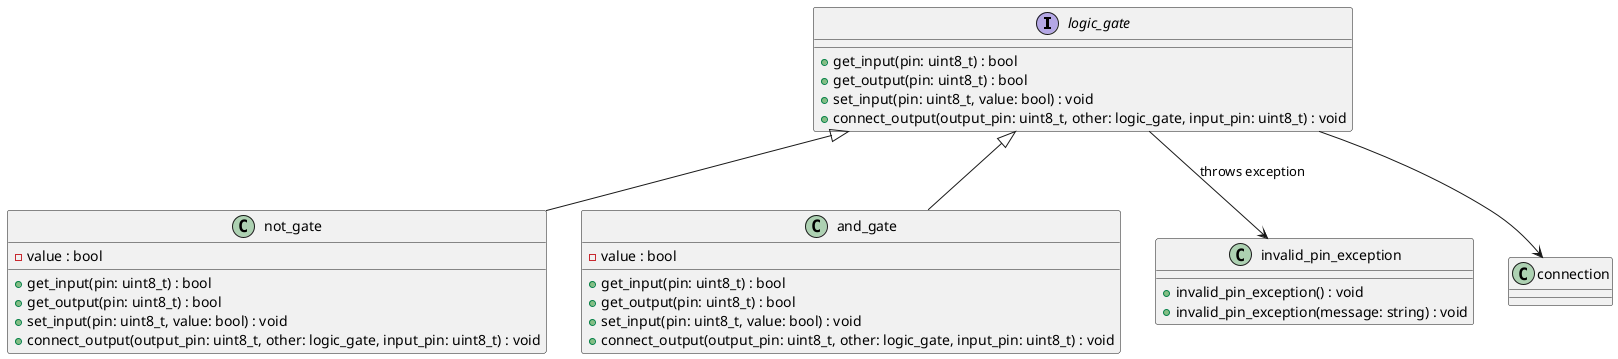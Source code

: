 @startuml
interface logic_gate {
  + get_input(pin: uint8_t) : bool
  + get_output(pin: uint8_t) : bool
  + set_input(pin: uint8_t, value: bool) : void
  + connect_output(output_pin: uint8_t, other: logic_gate, input_pin: uint8_t) : void
}

class not_gate {
  - value : bool
  + get_input(pin: uint8_t) : bool
  + get_output(pin: uint8_t) : bool
  + set_input(pin: uint8_t, value: bool) : void
  + connect_output(output_pin: uint8_t, other: logic_gate, input_pin: uint8_t) : void
}

class and_gate {
  - value : bool
  + get_input(pin: uint8_t) : bool
  + get_output(pin: uint8_t) : bool
  + set_input(pin: uint8_t, value: bool) : void
  + connect_output(output_pin: uint8_t, other: logic_gate, input_pin: uint8_t) : void
}

class invalid_pin_exception {
  + invalid_pin_exception() : void
  + invalid_pin_exception(message: string) : void
}

class connection{
}

logic_gate -->  connection

logic_gate <|-- not_gate
logic_gate <|-- and_gate


logic_gate --> invalid_pin_exception : throws exception

@enduml